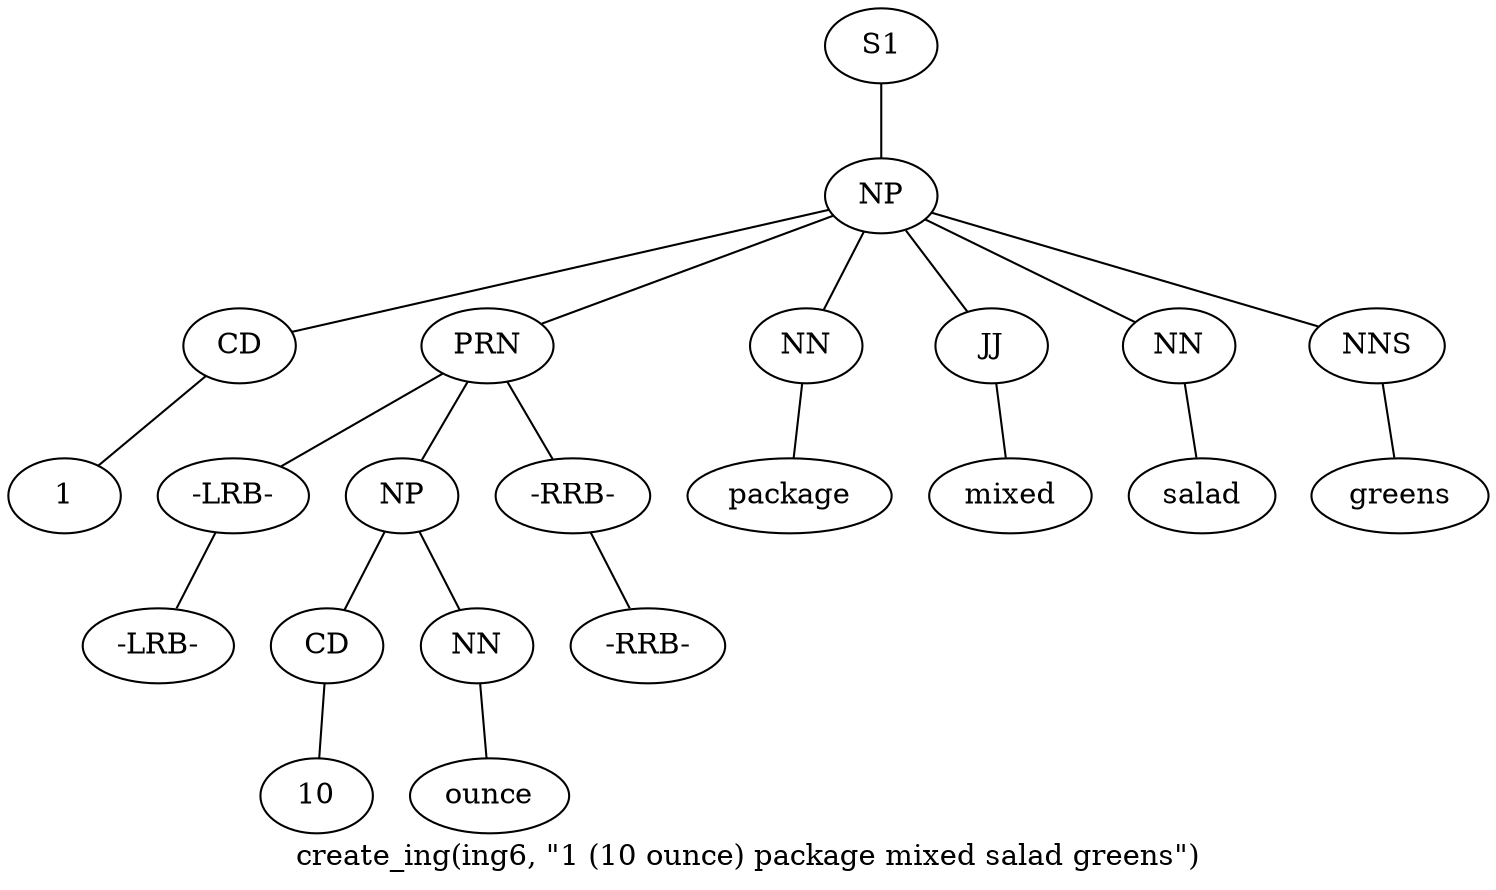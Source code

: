 graph SyntaxGraph {
	label = "create_ing(ing6, \"1 (10 ounce) package mixed salad greens\")";
	Node0 [label="S1"];
	Node1 [label="NP"];
	Node2 [label="CD"];
	Node3 [label="1"];
	Node4 [label="PRN"];
	Node5 [label="-LRB-"];
	Node6 [label="-LRB-"];
	Node7 [label="NP"];
	Node8 [label="CD"];
	Node9 [label="10"];
	Node10 [label="NN"];
	Node11 [label="ounce"];
	Node12 [label="-RRB-"];
	Node13 [label="-RRB-"];
	Node14 [label="NN"];
	Node15 [label="package"];
	Node16 [label="JJ"];
	Node17 [label="mixed"];
	Node18 [label="NN"];
	Node19 [label="salad"];
	Node20 [label="NNS"];
	Node21 [label="greens"];

	Node0 -- Node1;
	Node1 -- Node2;
	Node1 -- Node4;
	Node1 -- Node14;
	Node1 -- Node16;
	Node1 -- Node18;
	Node1 -- Node20;
	Node2 -- Node3;
	Node4 -- Node5;
	Node4 -- Node7;
	Node4 -- Node12;
	Node5 -- Node6;
	Node7 -- Node8;
	Node7 -- Node10;
	Node8 -- Node9;
	Node10 -- Node11;
	Node12 -- Node13;
	Node14 -- Node15;
	Node16 -- Node17;
	Node18 -- Node19;
	Node20 -- Node21;
}